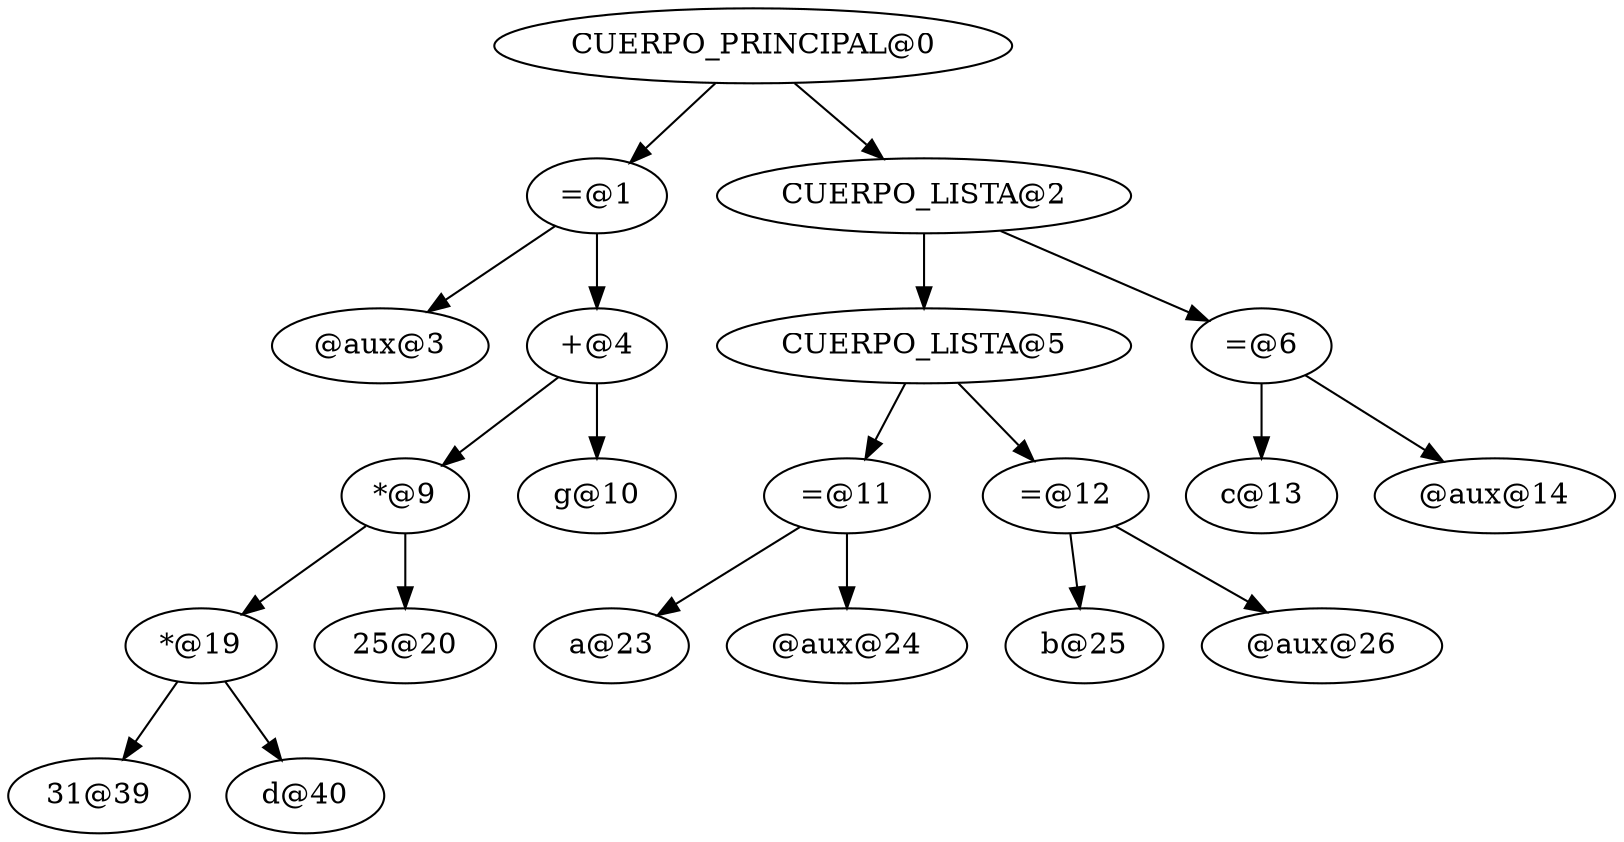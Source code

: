 digraph G {
	"CUERPO_PRINCIPAL@0" -> "=@1"
	"CUERPO_PRINCIPAL@0" -> "CUERPO_LISTA@2"
	"=@1" -> "@aux@3"
	"=@1" -> "+@4"
	"+@4" -> "*@9"
	"+@4" -> "g@10"
	"*@9" -> "*@19"
	"*@9" -> "25@20"
	"*@19" -> "31@39"
	"*@19" -> "d@40"
	"CUERPO_LISTA@2" -> "CUERPO_LISTA@5"
	"CUERPO_LISTA@2" -> "=@6"
	"CUERPO_LISTA@5" -> "=@11"
	"CUERPO_LISTA@5" -> "=@12"
	"=@11" -> "a@23"
	"=@11" -> "@aux@24"
	"=@12" -> "b@25"
	"=@12" -> "@aux@26"
	"=@6" -> "c@13"
	"=@6" -> "@aux@14"
}